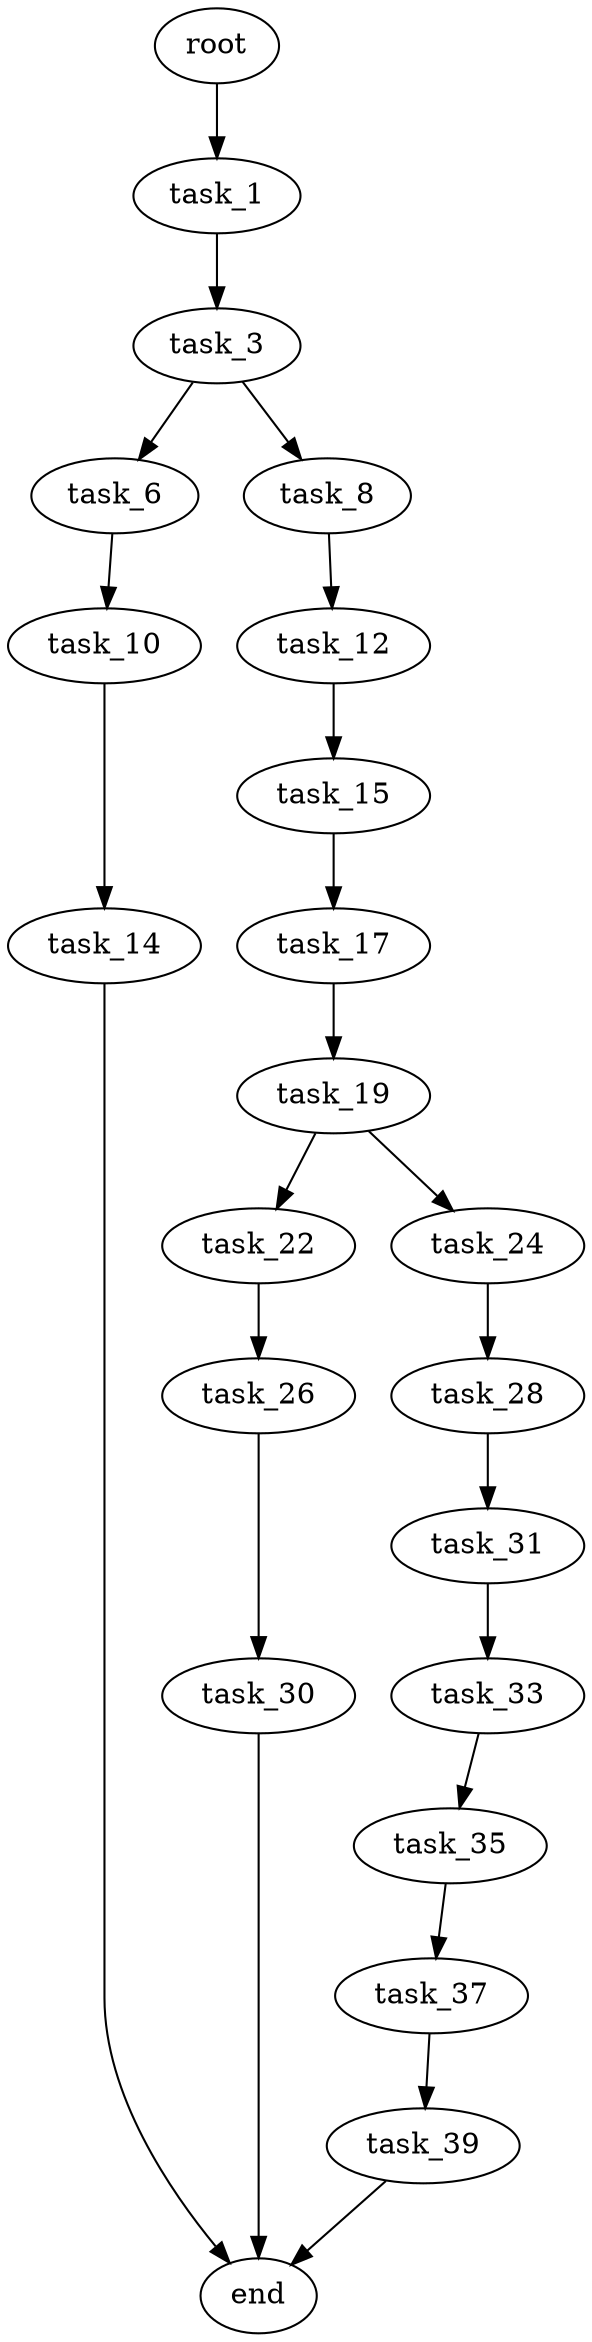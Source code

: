 digraph G {
  root [size="0.000000"];
  task_1 [size="22701160924.000000"];
  task_3 [size="231928233984.000000"];
  task_6 [size="818121866568.000000"];
  task_8 [size="15934479768.000000"];
  task_10 [size="320303185688.000000"];
  task_12 [size="231473625723.000000"];
  task_14 [size="6670381985.000000"];
  task_15 [size="465937417399.000000"];
  task_17 [size="6498703323.000000"];
  task_19 [size="12134264287.000000"];
  task_22 [size="253743416741.000000"];
  task_24 [size="30173499069.000000"];
  task_26 [size="77250561226.000000"];
  task_28 [size="68719476736.000000"];
  task_30 [size="46707137161.000000"];
  task_31 [size="32083070928.000000"];
  task_33 [size="8589934592.000000"];
  task_35 [size="28991029248.000000"];
  task_37 [size="17320987324.000000"];
  task_39 [size="345577023530.000000"];
  end [size="0.000000"];

  root -> task_1 [size="1.000000"];
  task_1 -> task_3 [size="411041792.000000"];
  task_3 -> task_6 [size="301989888.000000"];
  task_3 -> task_8 [size="301989888.000000"];
  task_6 -> task_10 [size="536870912.000000"];
  task_8 -> task_12 [size="838860800.000000"];
  task_10 -> task_14 [size="209715200.000000"];
  task_12 -> task_15 [size="301989888.000000"];
  task_14 -> end [size="1.000000"];
  task_15 -> task_17 [size="411041792.000000"];
  task_17 -> task_19 [size="209715200.000000"];
  task_19 -> task_22 [size="301989888.000000"];
  task_19 -> task_24 [size="301989888.000000"];
  task_22 -> task_26 [size="301989888.000000"];
  task_24 -> task_28 [size="33554432.000000"];
  task_26 -> task_30 [size="209715200.000000"];
  task_28 -> task_31 [size="134217728.000000"];
  task_30 -> end [size="1.000000"];
  task_31 -> task_33 [size="33554432.000000"];
  task_33 -> task_35 [size="33554432.000000"];
  task_35 -> task_37 [size="75497472.000000"];
  task_37 -> task_39 [size="301989888.000000"];
  task_39 -> end [size="1.000000"];
}
